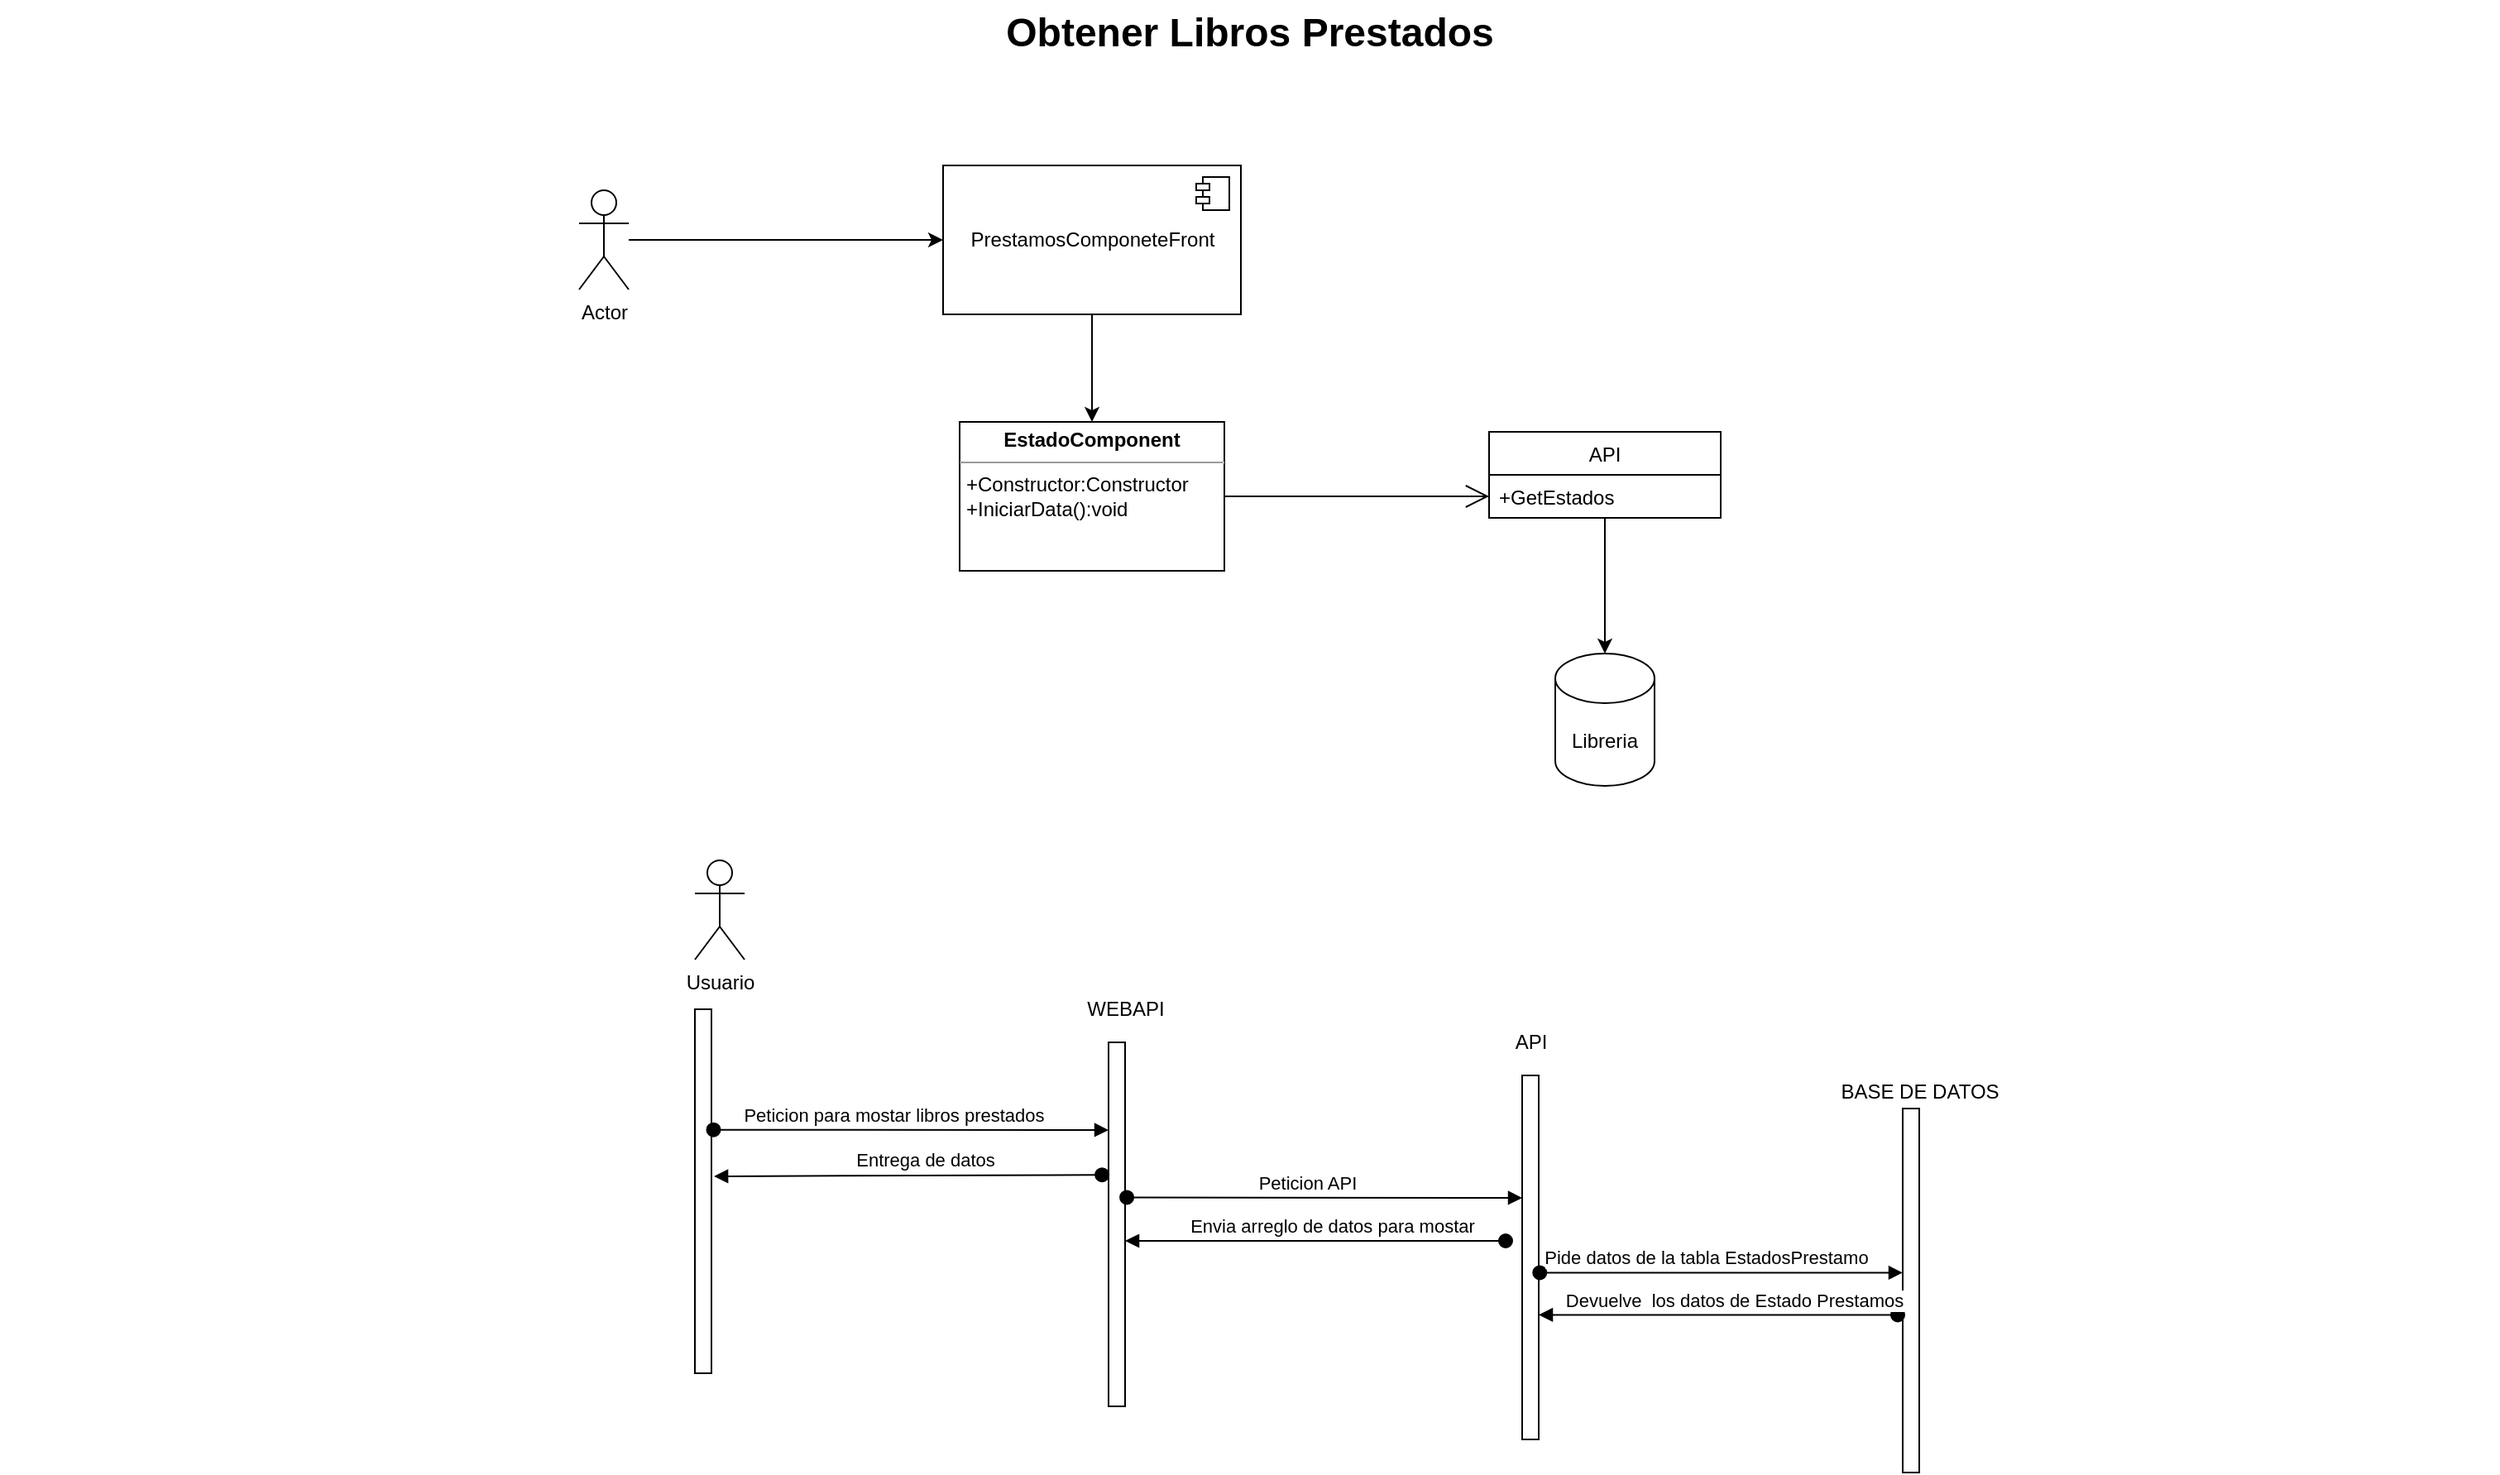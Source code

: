 <mxfile version="16.5.1" type="device"><diagram name="Page-1" id="929967ad-93f9-6ef4-fab6-5d389245f69c"><mxGraphModel dx="913" dy="779" grid="1" gridSize="10" guides="1" tooltips="1" connect="1" arrows="1" fold="1" page="1" pageScale="1.5" pageWidth="1169" pageHeight="826" background="none" math="0" shadow="0"><root><mxCell id="0" style=";html=1;"/><mxCell id="1" style=";html=1;" parent="0"/><mxCell id="1672d66443f91eb5-23" value="Obtener Libros Prestados" style="text;strokeColor=none;fillColor=none;html=1;fontSize=24;fontStyle=1;verticalAlign=middle;align=center;" parent="1" vertex="1"><mxGeometry x="120" y="40" width="1510" height="40" as="geometry"/></mxCell><mxCell id="5Yq4MVbRn6nTW4EeJBA6-9" style="edgeStyle=orthogonalEdgeStyle;rounded=0;orthogonalLoop=1;jettySize=auto;html=1;" edge="1" parent="1" source="5Yq4MVbRn6nTW4EeJBA6-1" target="5Yq4MVbRn6nTW4EeJBA6-7"><mxGeometry relative="1" as="geometry"/></mxCell><mxCell id="5Yq4MVbRn6nTW4EeJBA6-1" value="Actor" style="shape=umlActor;verticalLabelPosition=bottom;verticalAlign=top;html=1;" vertex="1" parent="1"><mxGeometry x="470" y="155" width="30" height="60" as="geometry"/></mxCell><mxCell id="5Yq4MVbRn6nTW4EeJBA6-11" style="edgeStyle=orthogonalEdgeStyle;rounded=0;orthogonalLoop=1;jettySize=auto;html=1;" edge="1" parent="1" source="5Yq4MVbRn6nTW4EeJBA6-7"><mxGeometry relative="1" as="geometry"><mxPoint x="780" y="295" as="targetPoint"/></mxGeometry></mxCell><mxCell id="5Yq4MVbRn6nTW4EeJBA6-7" value="PrestamosComponeteFront" style="html=1;dropTarget=0;" vertex="1" parent="1"><mxGeometry x="690" y="140" width="180" height="90" as="geometry"/></mxCell><mxCell id="5Yq4MVbRn6nTW4EeJBA6-8" value="" style="shape=module;jettyWidth=8;jettyHeight=4;" vertex="1" parent="5Yq4MVbRn6nTW4EeJBA6-7"><mxGeometry x="1" width="20" height="20" relative="1" as="geometry"><mxPoint x="-27" y="7" as="offset"/></mxGeometry></mxCell><mxCell id="5Yq4MVbRn6nTW4EeJBA6-12" value="&lt;p style=&quot;margin: 0px ; margin-top: 4px ; text-align: center&quot;&gt;&lt;b&gt;EstadoComponent&lt;/b&gt;&lt;/p&gt;&lt;hr size=&quot;1&quot;&gt;&lt;p style=&quot;margin: 0px ; margin-left: 4px&quot;&gt;&lt;/p&gt;&lt;p style=&quot;margin: 0px ; margin-left: 4px&quot;&gt;+Constructor:Constructor&lt;/p&gt;&lt;p style=&quot;margin: 0px ; margin-left: 4px&quot;&gt;&lt;span&gt;+IniciarData():void&lt;/span&gt;&lt;br&gt;&lt;/p&gt;" style="verticalAlign=top;align=left;overflow=fill;fontSize=12;fontFamily=Helvetica;html=1;" vertex="1" parent="1"><mxGeometry x="700" y="295" width="160" height="90" as="geometry"/></mxCell><mxCell id="5Yq4MVbRn6nTW4EeJBA6-13" value="" style="endArrow=open;endFill=1;endSize=12;html=1;rounded=0;exitX=1;exitY=0.5;exitDx=0;exitDy=0;" edge="1" parent="1" source="5Yq4MVbRn6nTW4EeJBA6-12"><mxGeometry width="160" relative="1" as="geometry"><mxPoint x="780" y="355" as="sourcePoint"/><mxPoint x="1020" y="340" as="targetPoint"/></mxGeometry></mxCell><mxCell id="5Yq4MVbRn6nTW4EeJBA6-20" style="edgeStyle=orthogonalEdgeStyle;rounded=0;orthogonalLoop=1;jettySize=auto;html=1;" edge="1" parent="1" source="5Yq4MVbRn6nTW4EeJBA6-14" target="5Yq4MVbRn6nTW4EeJBA6-19"><mxGeometry relative="1" as="geometry"/></mxCell><mxCell id="5Yq4MVbRn6nTW4EeJBA6-14" value="API" style="swimlane;fontStyle=0;childLayout=stackLayout;horizontal=1;startSize=26;fillColor=none;horizontalStack=0;resizeParent=1;resizeParentMax=0;resizeLast=0;collapsible=1;marginBottom=0;" vertex="1" parent="1"><mxGeometry x="1020" y="301" width="140" height="52" as="geometry"/></mxCell><mxCell id="5Yq4MVbRn6nTW4EeJBA6-15" value="+GetEstados" style="text;strokeColor=none;fillColor=none;align=left;verticalAlign=top;spacingLeft=4;spacingRight=4;overflow=hidden;rotatable=0;points=[[0,0.5],[1,0.5]];portConstraint=eastwest;" vertex="1" parent="5Yq4MVbRn6nTW4EeJBA6-14"><mxGeometry y="26" width="140" height="26" as="geometry"/></mxCell><mxCell id="5Yq4MVbRn6nTW4EeJBA6-19" value="Libreria" style="shape=cylinder3;whiteSpace=wrap;html=1;boundedLbl=1;backgroundOutline=1;size=15;" vertex="1" parent="1"><mxGeometry x="1060" y="435" width="60" height="80" as="geometry"/></mxCell><mxCell id="5Yq4MVbRn6nTW4EeJBA6-21" value="Usuario" style="shape=umlActor;verticalLabelPosition=bottom;verticalAlign=top;html=1;outlineConnect=0;" vertex="1" parent="1"><mxGeometry x="540" y="560" width="30" height="60" as="geometry"/></mxCell><mxCell id="5Yq4MVbRn6nTW4EeJBA6-22" value="" style="html=1;points=[];perimeter=orthogonalPerimeter;" vertex="1" parent="1"><mxGeometry x="540" y="650" width="10" height="220" as="geometry"/></mxCell><mxCell id="5Yq4MVbRn6nTW4EeJBA6-24" value="Peticion para mostar libros prestados" style="html=1;verticalAlign=bottom;startArrow=oval;endArrow=block;startSize=8;rounded=0;exitX=1.125;exitY=0.331;exitDx=0;exitDy=0;exitPerimeter=0;" edge="1" parent="1" source="5Yq4MVbRn6nTW4EeJBA6-22"><mxGeometry x="-0.089" relative="1" as="geometry"><mxPoint x="500" y="660.0" as="sourcePoint"/><mxPoint x="790" y="723" as="targetPoint"/><mxPoint as="offset"/></mxGeometry></mxCell><mxCell id="5Yq4MVbRn6nTW4EeJBA6-25" value="" style="html=1;points=[];perimeter=orthogonalPerimeter;" vertex="1" parent="1"><mxGeometry x="790" y="670" width="10" height="220" as="geometry"/></mxCell><mxCell id="5Yq4MVbRn6nTW4EeJBA6-26" value="Peticion API" style="html=1;verticalAlign=bottom;startArrow=oval;endArrow=block;startSize=8;rounded=0;exitX=1.103;exitY=0.426;exitDx=0;exitDy=0;exitPerimeter=0;" edge="1" parent="1" source="5Yq4MVbRn6nTW4EeJBA6-25"><mxGeometry x="-0.089" relative="1" as="geometry"><mxPoint x="561.25" y="732.82" as="sourcePoint"/><mxPoint x="1040" y="764" as="targetPoint"/><mxPoint as="offset"/></mxGeometry></mxCell><mxCell id="5Yq4MVbRn6nTW4EeJBA6-27" value="" style="html=1;points=[];perimeter=orthogonalPerimeter;" vertex="1" parent="1"><mxGeometry x="1040" y="690" width="10" height="220" as="geometry"/></mxCell><mxCell id="5Yq4MVbRn6nTW4EeJBA6-28" value="" style="html=1;points=[];perimeter=orthogonalPerimeter;" vertex="1" parent="1"><mxGeometry x="1270" y="710" width="10" height="220" as="geometry"/></mxCell><mxCell id="5Yq4MVbRn6nTW4EeJBA6-29" value="Pide datos de la tabla EstadosPrestamo" style="html=1;verticalAlign=bottom;startArrow=oval;endArrow=block;startSize=8;rounded=0;exitX=1.064;exitY=0.542;exitDx=0;exitDy=0;exitPerimeter=0;" edge="1" parent="1" source="5Yq4MVbRn6nTW4EeJBA6-27" target="5Yq4MVbRn6nTW4EeJBA6-28"><mxGeometry x="-0.089" relative="1" as="geometry"><mxPoint x="811.03" y="773.72" as="sourcePoint"/><mxPoint x="1050" y="774" as="targetPoint"/><mxPoint as="offset"/></mxGeometry></mxCell><mxCell id="5Yq4MVbRn6nTW4EeJBA6-30" value="Devuelve&amp;nbsp; los datos de Estado Prestamos" style="html=1;verticalAlign=bottom;startArrow=oval;endArrow=block;startSize=8;rounded=0;exitX=-0.3;exitY=0.567;exitDx=0;exitDy=0;exitPerimeter=0;" edge="1" parent="1" source="5Yq4MVbRn6nTW4EeJBA6-28" target="5Yq4MVbRn6nTW4EeJBA6-27"><mxGeometry x="-0.089" relative="1" as="geometry"><mxPoint x="1060.64" y="819.24" as="sourcePoint"/><mxPoint x="1280" y="819.24" as="targetPoint"/><mxPoint as="offset"/></mxGeometry></mxCell><mxCell id="5Yq4MVbRn6nTW4EeJBA6-31" value="Envia arreglo de datos para mostar" style="html=1;verticalAlign=bottom;startArrow=oval;endArrow=block;startSize=8;rounded=0;" edge="1" parent="1" target="5Yq4MVbRn6nTW4EeJBA6-25"><mxGeometry x="-0.089" relative="1" as="geometry"><mxPoint x="1030" y="790" as="sourcePoint"/><mxPoint x="1060" y="875.54" as="targetPoint"/><mxPoint as="offset"/></mxGeometry></mxCell><mxCell id="5Yq4MVbRn6nTW4EeJBA6-32" value="Entrega de datos" style="html=1;verticalAlign=bottom;startArrow=oval;endArrow=block;startSize=8;rounded=0;exitX=-0.391;exitY=0.364;exitDx=0;exitDy=0;exitPerimeter=0;entryX=1.155;entryY=0.459;entryDx=0;entryDy=0;entryPerimeter=0;" edge="1" parent="1" source="5Yq4MVbRn6nTW4EeJBA6-25" target="5Yq4MVbRn6nTW4EeJBA6-22"><mxGeometry x="-0.089" relative="1" as="geometry"><mxPoint x="1040" y="800" as="sourcePoint"/><mxPoint x="810" y="800" as="targetPoint"/><mxPoint as="offset"/></mxGeometry></mxCell><mxCell id="5Yq4MVbRn6nTW4EeJBA6-33" value="WEBAPI" style="text;html=1;align=center;verticalAlign=middle;resizable=0;points=[];autosize=1;strokeColor=none;fillColor=none;" vertex="1" parent="1"><mxGeometry x="770" y="640" width="60" height="20" as="geometry"/></mxCell><mxCell id="5Yq4MVbRn6nTW4EeJBA6-34" value="API" style="text;html=1;align=center;verticalAlign=middle;resizable=0;points=[];autosize=1;strokeColor=none;fillColor=none;" vertex="1" parent="1"><mxGeometry x="1030" y="660" width="30" height="20" as="geometry"/></mxCell><mxCell id="5Yq4MVbRn6nTW4EeJBA6-35" value="BASE DE DATOS" style="text;html=1;align=center;verticalAlign=middle;resizable=0;points=[];autosize=1;strokeColor=none;fillColor=none;" vertex="1" parent="1"><mxGeometry x="1225" y="690" width="110" height="20" as="geometry"/></mxCell></root></mxGraphModel></diagram></mxfile>